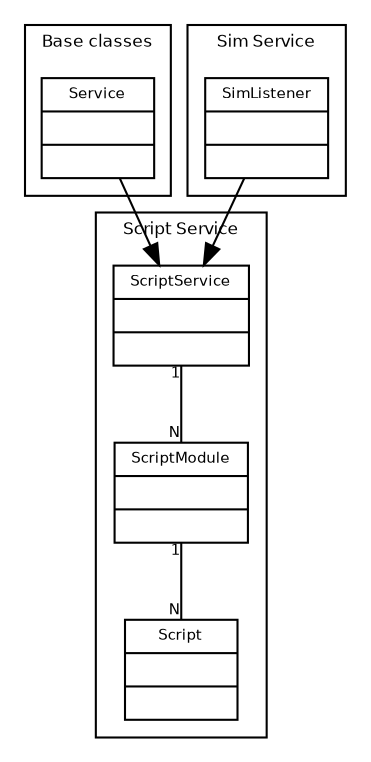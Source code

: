 digraph G {
	fontname = "Bitstream Vera Sans"
	fontsize = 8
	
	node [
		fontname = "Bitstream Vera Sans"
		fontsize = 7
		shape = "record"	
	]
	
	edge [
		fontname = "Bitstream Vera Sans"
		fontsize = 7
	]
	
	
	subgraph clusterBase {
		label = "Base classes"
	
		Service [
			label = "{Service||}"
		]
	}
		
	subgraph clusterScriptSvc {
		label = "Script Service"
		
		ScriptService [
			label = "{ScriptService||}"
		]
	
		ScriptModule [
			label = "{ScriptModule||}"
		]

		Script [
			label = "{Script||}"
		]
	}	
	

	subgraph clusterSimSvc {
		label = "Sim Service"
		
		SimListener [
			label = "{SimListener||}"
		]
	}


	Service -> ScriptService
	SimListener -> ScriptService
	
	edge [
		arrowhead = "none"

                headlabel = "N"
                taillabel = "1"
	]
	
	ScriptService -> ScriptModule
	ScriptModule -> Script
}